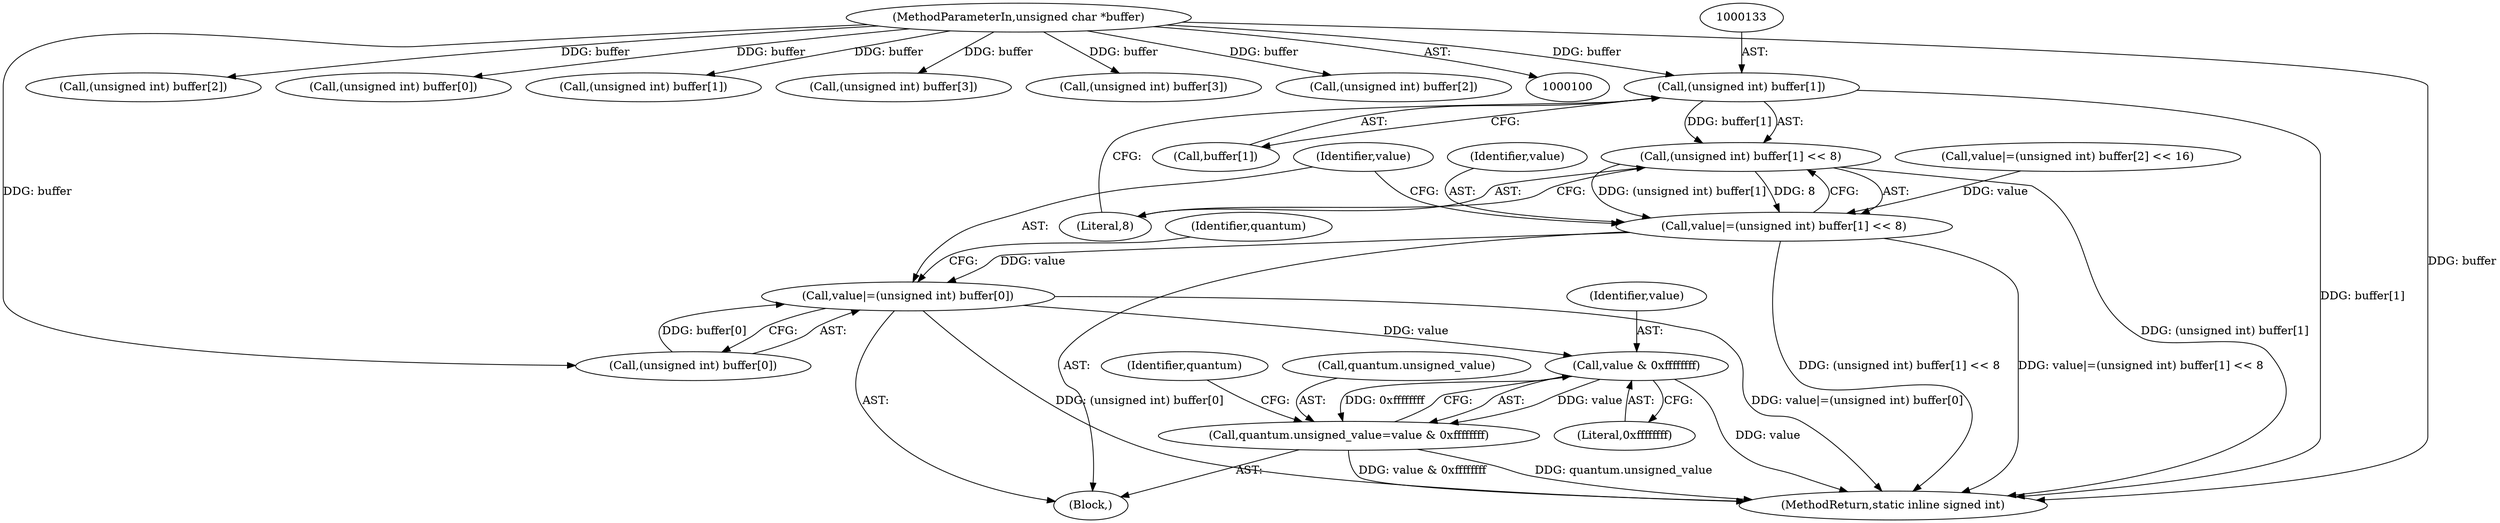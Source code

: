 digraph "0_ImageMagick_d8ab7f046587f2e9f734b687ba7e6e10147c294b@array" {
"1000132" [label="(Call,(unsigned int) buffer[1])"];
"1000102" [label="(MethodParameterIn,unsigned char *buffer)"];
"1000131" [label="(Call,(unsigned int) buffer[1] << 8)"];
"1000129" [label="(Call,value|=(unsigned int) buffer[1] << 8)"];
"1000138" [label="(Call,value|=(unsigned int) buffer[0])"];
"1000149" [label="(Call,value & 0xffffffff)"];
"1000145" [label="(Call,quantum.unsigned_value=value & 0xffffffff)"];
"1000140" [label="(Call,(unsigned int) buffer[0])"];
"1000177" [label="(Call,(unsigned int) buffer[2])"];
"1000129" [label="(Call,value|=(unsigned int) buffer[1] << 8)"];
"1000110" [label="(Block,)"];
"1000154" [label="(Identifier,quantum)"];
"1000159" [label="(Call,(unsigned int) buffer[0])"];
"1000102" [label="(MethodParameterIn,unsigned char *buffer)"];
"1000147" [label="(Identifier,quantum)"];
"1000139" [label="(Identifier,value)"];
"1000138" [label="(Call,value|=(unsigned int) buffer[0])"];
"1000145" [label="(Call,quantum.unsigned_value=value & 0xffffffff)"];
"1000130" [label="(Identifier,value)"];
"1000151" [label="(Literal,0xffffffff)"];
"1000168" [label="(Call,(unsigned int) buffer[1])"];
"1000146" [label="(Call,quantum.unsigned_value)"];
"1000114" [label="(Call,(unsigned int) buffer[3])"];
"1000132" [label="(Call,(unsigned int) buffer[1])"];
"1000201" [label="(MethodReturn,static inline signed int)"];
"1000149" [label="(Call,value & 0xffffffff)"];
"1000185" [label="(Call,(unsigned int) buffer[3])"];
"1000131" [label="(Call,(unsigned int) buffer[1] << 8)"];
"1000150" [label="(Identifier,value)"];
"1000120" [label="(Call,value|=(unsigned int) buffer[2] << 16)"];
"1000123" [label="(Call,(unsigned int) buffer[2])"];
"1000134" [label="(Call,buffer[1])"];
"1000137" [label="(Literal,8)"];
"1000132" -> "1000131"  [label="AST: "];
"1000132" -> "1000134"  [label="CFG: "];
"1000133" -> "1000132"  [label="AST: "];
"1000134" -> "1000132"  [label="AST: "];
"1000137" -> "1000132"  [label="CFG: "];
"1000132" -> "1000201"  [label="DDG: buffer[1]"];
"1000132" -> "1000131"  [label="DDG: buffer[1]"];
"1000102" -> "1000132"  [label="DDG: buffer"];
"1000102" -> "1000100"  [label="AST: "];
"1000102" -> "1000201"  [label="DDG: buffer"];
"1000102" -> "1000114"  [label="DDG: buffer"];
"1000102" -> "1000123"  [label="DDG: buffer"];
"1000102" -> "1000140"  [label="DDG: buffer"];
"1000102" -> "1000159"  [label="DDG: buffer"];
"1000102" -> "1000168"  [label="DDG: buffer"];
"1000102" -> "1000177"  [label="DDG: buffer"];
"1000102" -> "1000185"  [label="DDG: buffer"];
"1000131" -> "1000129"  [label="AST: "];
"1000131" -> "1000137"  [label="CFG: "];
"1000137" -> "1000131"  [label="AST: "];
"1000129" -> "1000131"  [label="CFG: "];
"1000131" -> "1000201"  [label="DDG: (unsigned int) buffer[1]"];
"1000131" -> "1000129"  [label="DDG: (unsigned int) buffer[1]"];
"1000131" -> "1000129"  [label="DDG: 8"];
"1000129" -> "1000110"  [label="AST: "];
"1000130" -> "1000129"  [label="AST: "];
"1000139" -> "1000129"  [label="CFG: "];
"1000129" -> "1000201"  [label="DDG: value|=(unsigned int) buffer[1] << 8"];
"1000129" -> "1000201"  [label="DDG: (unsigned int) buffer[1] << 8"];
"1000120" -> "1000129"  [label="DDG: value"];
"1000129" -> "1000138"  [label="DDG: value"];
"1000138" -> "1000110"  [label="AST: "];
"1000138" -> "1000140"  [label="CFG: "];
"1000139" -> "1000138"  [label="AST: "];
"1000140" -> "1000138"  [label="AST: "];
"1000147" -> "1000138"  [label="CFG: "];
"1000138" -> "1000201"  [label="DDG: (unsigned int) buffer[0]"];
"1000138" -> "1000201"  [label="DDG: value|=(unsigned int) buffer[0]"];
"1000140" -> "1000138"  [label="DDG: buffer[0]"];
"1000138" -> "1000149"  [label="DDG: value"];
"1000149" -> "1000145"  [label="AST: "];
"1000149" -> "1000151"  [label="CFG: "];
"1000150" -> "1000149"  [label="AST: "];
"1000151" -> "1000149"  [label="AST: "];
"1000145" -> "1000149"  [label="CFG: "];
"1000149" -> "1000201"  [label="DDG: value"];
"1000149" -> "1000145"  [label="DDG: value"];
"1000149" -> "1000145"  [label="DDG: 0xffffffff"];
"1000145" -> "1000110"  [label="AST: "];
"1000146" -> "1000145"  [label="AST: "];
"1000154" -> "1000145"  [label="CFG: "];
"1000145" -> "1000201"  [label="DDG: quantum.unsigned_value"];
"1000145" -> "1000201"  [label="DDG: value & 0xffffffff"];
}
